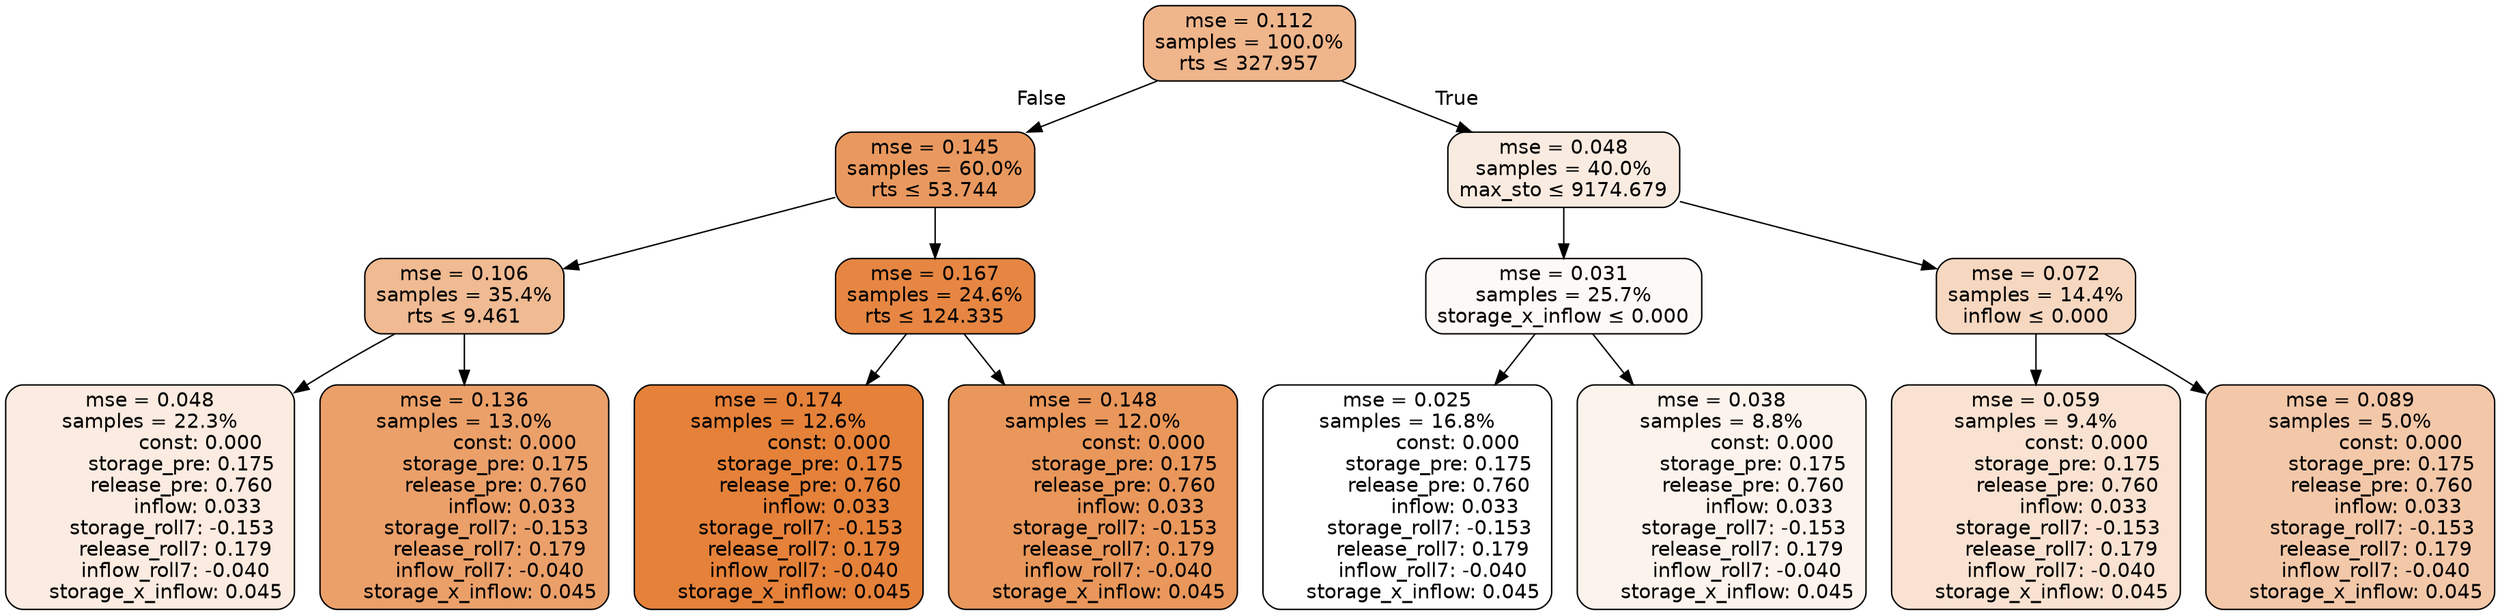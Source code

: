 digraph tree {
node [shape=rectangle, style="filled, rounded", color="black", fontname=helvetica] ;
edge [fontname=helvetica] ;
	"0" [label="mse = 0.112
samples = 100.0%
rts &le; 327.957", fillcolor="#efb58b"]
	"1" [label="mse = 0.145
samples = 60.0%
rts &le; 53.744", fillcolor="#e9995f"]
	"2" [label="mse = 0.106
samples = 35.4%
rts &le; 9.461", fillcolor="#f0ba92"]
	"3" [label="mse = 0.048
samples = 22.3%
                const: 0.000
          storage_pre: 0.175
          release_pre: 0.760
               inflow: 0.033
       storage_roll7: -0.153
        release_roll7: 0.179
        inflow_roll7: -0.040
     storage_x_inflow: 0.045", fillcolor="#fbebe0"]
	"4" [label="mse = 0.136
samples = 13.0%
                const: 0.000
          storage_pre: 0.175
          release_pre: 0.760
               inflow: 0.033
       storage_roll7: -0.153
        release_roll7: 0.179
        inflow_roll7: -0.040
     storage_x_inflow: 0.045", fillcolor="#eba06a"]
	"5" [label="mse = 0.167
samples = 24.6%
rts &le; 124.335", fillcolor="#e68642"]
	"6" [label="mse = 0.174
samples = 12.6%
                const: 0.000
          storage_pre: 0.175
          release_pre: 0.760
               inflow: 0.033
       storage_roll7: -0.153
        release_roll7: 0.179
        inflow_roll7: -0.040
     storage_x_inflow: 0.045", fillcolor="#e58139"]
	"7" [label="mse = 0.148
samples = 12.0%
                const: 0.000
          storage_pre: 0.175
          release_pre: 0.760
               inflow: 0.033
       storage_roll7: -0.153
        release_roll7: 0.179
        inflow_roll7: -0.040
     storage_x_inflow: 0.045", fillcolor="#e9975b"]
	"8" [label="mse = 0.048
samples = 40.0%
max_sto &le; 9174.679", fillcolor="#faebe0"]
	"9" [label="mse = 0.031
samples = 25.7%
storage_x_inflow &le; 0.000", fillcolor="#fdf9f6"]
	"10" [label="mse = 0.025
samples = 16.8%
                const: 0.000
          storage_pre: 0.175
          release_pre: 0.760
               inflow: 0.033
       storage_roll7: -0.153
        release_roll7: 0.179
        inflow_roll7: -0.040
     storage_x_inflow: 0.045", fillcolor="#ffffff"]
	"11" [label="mse = 0.038
samples = 8.8%
                const: 0.000
          storage_pre: 0.175
          release_pre: 0.760
               inflow: 0.033
       storage_roll7: -0.153
        release_roll7: 0.179
        inflow_roll7: -0.040
     storage_x_inflow: 0.045", fillcolor="#fcf3ec"]
	"12" [label="mse = 0.072
samples = 14.4%
inflow &le; 0.000", fillcolor="#f6d7c0"]
	"13" [label="mse = 0.059
samples = 9.4%
                const: 0.000
          storage_pre: 0.175
          release_pre: 0.760
               inflow: 0.033
       storage_roll7: -0.153
        release_roll7: 0.179
        inflow_roll7: -0.040
     storage_x_inflow: 0.045", fillcolor="#f9e2d1"]
	"14" [label="mse = 0.089
samples = 5.0%
                const: 0.000
          storage_pre: 0.175
          release_pre: 0.760
               inflow: 0.033
       storage_roll7: -0.153
        release_roll7: 0.179
        inflow_roll7: -0.040
     storage_x_inflow: 0.045", fillcolor="#f3c8a9"]

	"0" -> "1" [labeldistance=2.5, labelangle=45, headlabel="False"]
	"1" -> "2"
	"2" -> "3"
	"2" -> "4"
	"1" -> "5"
	"5" -> "6"
	"5" -> "7"
	"0" -> "8" [labeldistance=2.5, labelangle=-45, headlabel="True"]
	"8" -> "9"
	"9" -> "10"
	"9" -> "11"
	"8" -> "12"
	"12" -> "13"
	"12" -> "14"
}